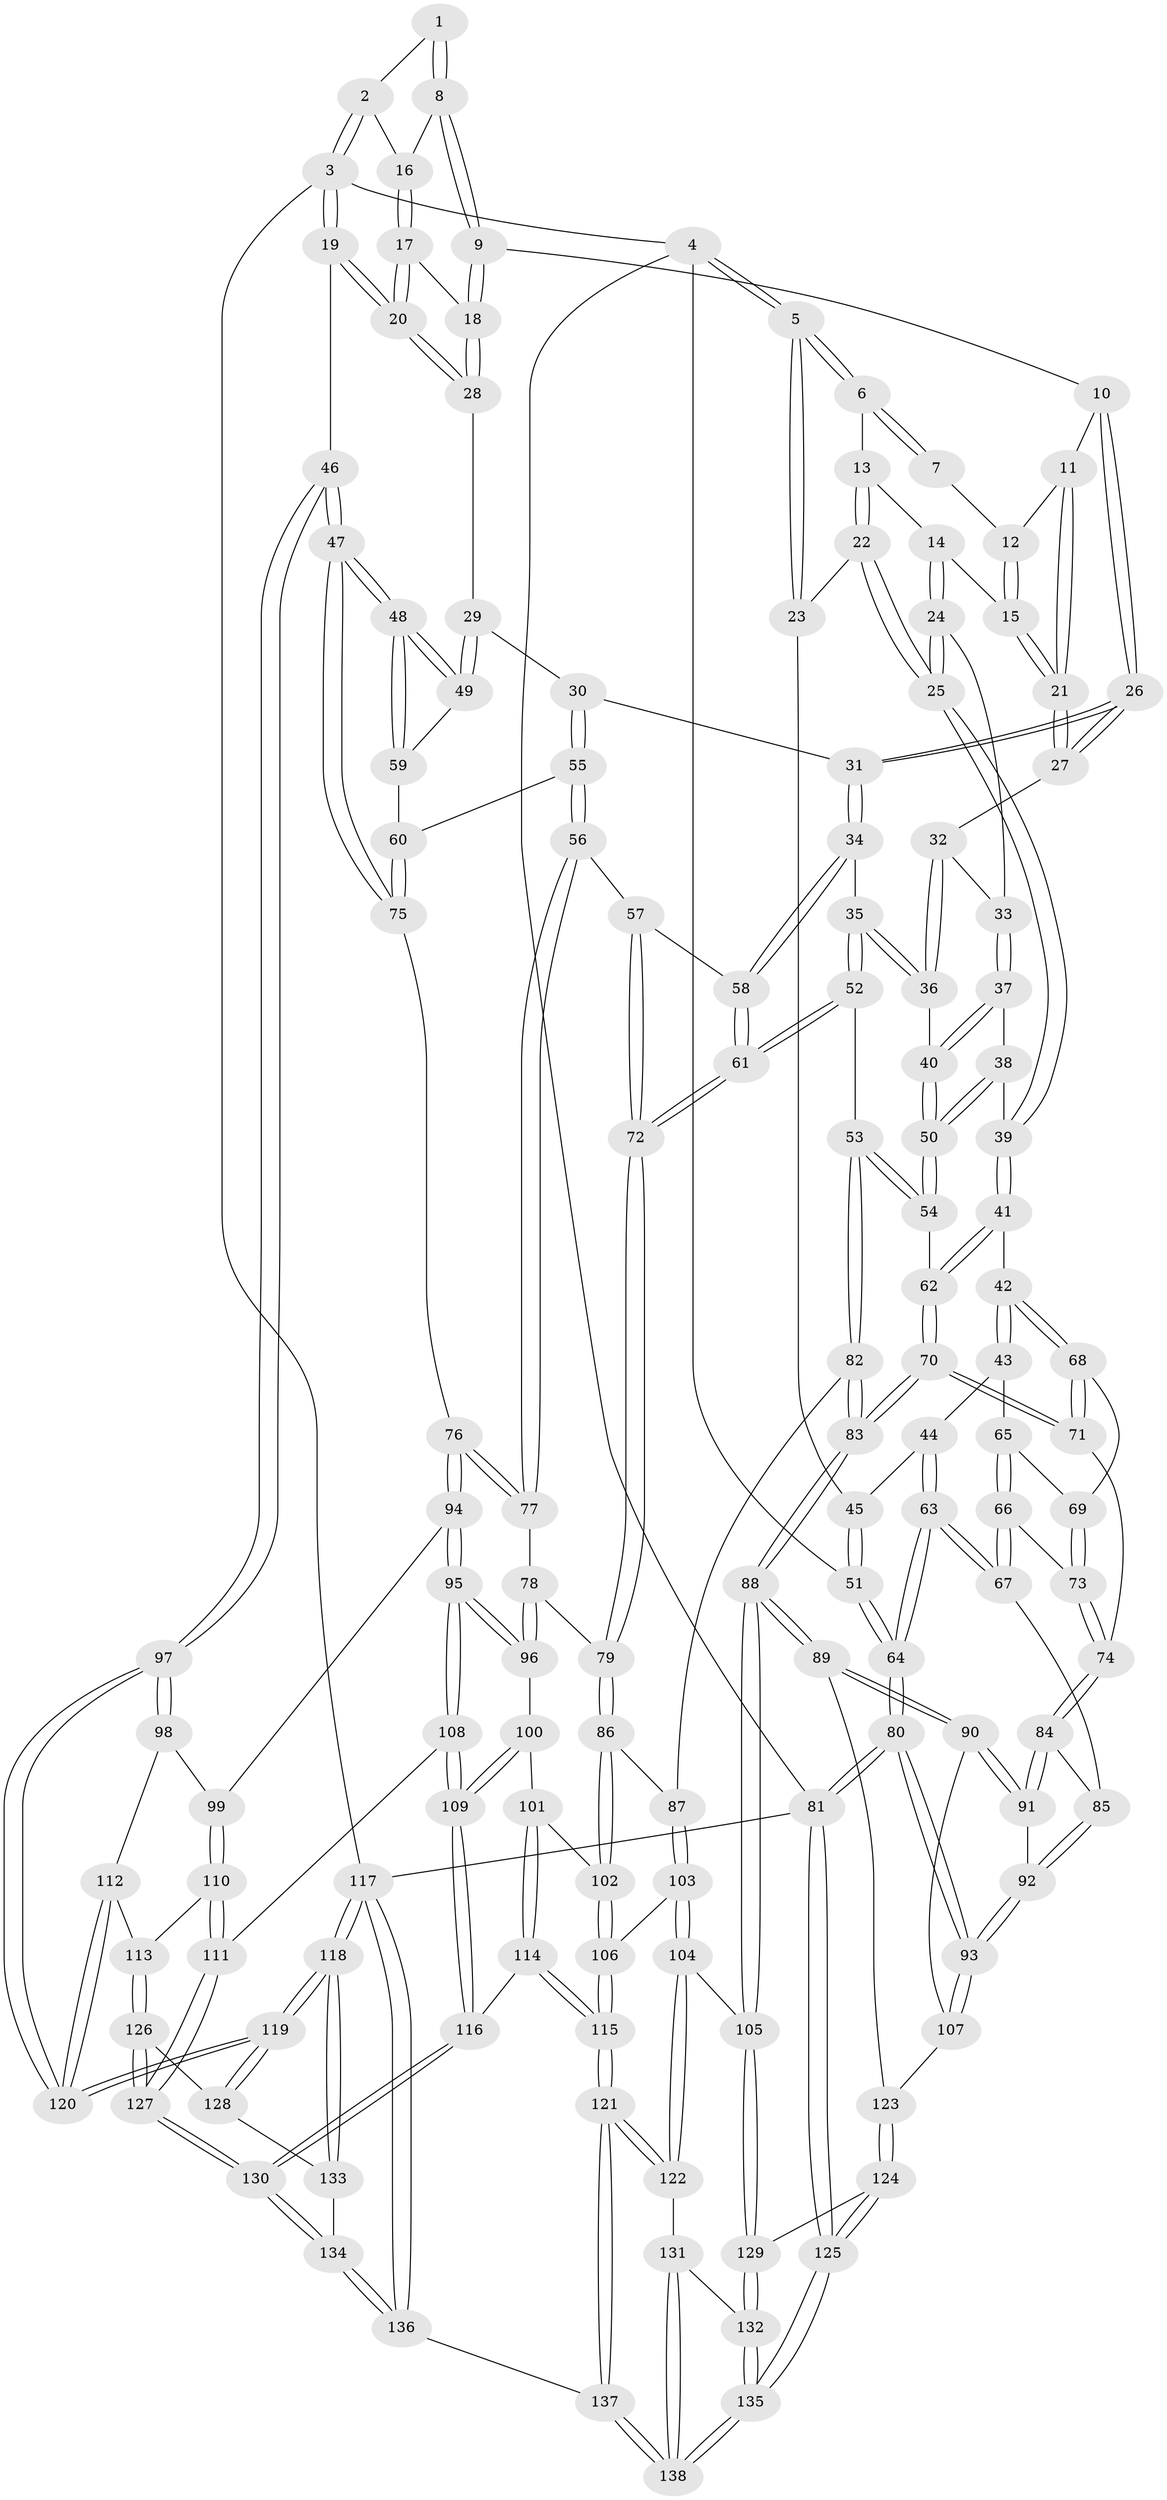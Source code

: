 // coarse degree distribution, {4: 0.2916666666666667, 9: 0.010416666666666666, 5: 0.4479166666666667, 3: 0.0625, 2: 0.010416666666666666, 6: 0.15625, 7: 0.020833333333333332}
// Generated by graph-tools (version 1.1) at 2025/21/03/04/25 18:21:16]
// undirected, 138 vertices, 342 edges
graph export_dot {
graph [start="1"]
  node [color=gray90,style=filled];
  1 [pos="+0.7804408985477376+0"];
  2 [pos="+1+0"];
  3 [pos="+1+0"];
  4 [pos="+0+0"];
  5 [pos="+0+0"];
  6 [pos="+0.3373329175356722+0"];
  7 [pos="+0.678376363757982+0"];
  8 [pos="+0.8065405323313272+0.01405416102271442"];
  9 [pos="+0.7919867442542315+0.07403862650444201"];
  10 [pos="+0.7688143004759748+0.09148165573185506"];
  11 [pos="+0.7203673340648077+0.08356408851417599"];
  12 [pos="+0.6358659049568848+0"];
  13 [pos="+0.38189630989575074+0"];
  14 [pos="+0.3938240890500248+0"];
  15 [pos="+0.5874906995181155+0.0951441615255842"];
  16 [pos="+0.9402100104251437+0.06403612456901846"];
  17 [pos="+0.9469104967947539+0.0866638585617461"];
  18 [pos="+0.8805242572884724+0.15791820945744645"];
  19 [pos="+1+0.20242421715261524"];
  20 [pos="+1+0.18389566820627756"];
  21 [pos="+0.5937042384865666+0.11566565664804779"];
  22 [pos="+0.27506073656642727+0.17998068708348935"];
  23 [pos="+0.19323303876816547+0.16001111483646982"];
  24 [pos="+0.45136540523870217+0.1756847431614354"];
  25 [pos="+0.3092490027482324+0.24384677050224718"];
  26 [pos="+0.7145378479851304+0.2266539034683703"];
  27 [pos="+0.5928104570404005+0.14374547749893696"];
  28 [pos="+0.8867536808982155+0.1988966312904429"];
  29 [pos="+0.8642152910113956+0.2454918193770345"];
  30 [pos="+0.7422825297933706+0.2569881742495997"];
  31 [pos="+0.7220001715035002+0.24662640887196915"];
  32 [pos="+0.5745851909307271+0.1601231033901933"];
  33 [pos="+0.4936980488095883+0.1998317853672978"];
  34 [pos="+0.6619881392181008+0.2968535792776538"];
  35 [pos="+0.6533014233288216+0.30027631541770294"];
  36 [pos="+0.5886986547186821+0.2716439922914622"];
  37 [pos="+0.49327466654463753+0.221298236392902"];
  38 [pos="+0.40045015607982515+0.29399845834381555"];
  39 [pos="+0.3100018940840963+0.26584496343789715"];
  40 [pos="+0.517048749614264+0.2944810078567804"];
  41 [pos="+0.27262854247942236+0.3435983485636339"];
  42 [pos="+0.23622149538700168+0.358967063839999"];
  43 [pos="+0.1659444551577785+0.34378548315243546"];
  44 [pos="+0.12672000454597504+0.31276510427884924"];
  45 [pos="+0.11831747735814406+0.2773775754401096"];
  46 [pos="+1+0.46011935845083574"];
  47 [pos="+1+0.4551580583632315"];
  48 [pos="+1+0.3827024488343859"];
  49 [pos="+0.8984147655688894+0.3016361756341215"];
  50 [pos="+0.49922949943434164+0.3872884167209374"];
  51 [pos="+0+0"];
  52 [pos="+0.5344317959278838+0.4452647173549846"];
  53 [pos="+0.5125682186945739+0.43634664116852073"];
  54 [pos="+0.5095599086669257+0.4348661141560665"];
  55 [pos="+0.7784689243687608+0.41005857838999454"];
  56 [pos="+0.7781521977660896+0.41030909485208616"];
  57 [pos="+0.741150206311182+0.41353050191111135"];
  58 [pos="+0.6940940949996728+0.3973542884004876"];
  59 [pos="+0.8117747134575289+0.3981226315185358"];
  60 [pos="+0.7963216815654203+0.4108552368539629"];
  61 [pos="+0.5355704402044106+0.44633409313387507"];
  62 [pos="+0.3998994553643256+0.464209844804733"];
  63 [pos="+0+0.4315539832865012"];
  64 [pos="+0+0.4298399966934187"];
  65 [pos="+0.11720601499163863+0.41881486508444665"];
  66 [pos="+0.05857132722696647+0.4860621310008374"];
  67 [pos="+0.03471076022095258+0.487344405181717"];
  68 [pos="+0.22752679221750796+0.4049883560673552"];
  69 [pos="+0.17378666124330655+0.45963766307129694"];
  70 [pos="+0.3355655123357024+0.5661048816733275"];
  71 [pos="+0.24447165996155798+0.49967306184253213"];
  72 [pos="+0.6032127547658999+0.5476161710852885"];
  73 [pos="+0.13616049269774724+0.5185690551913827"];
  74 [pos="+0.15141958019128648+0.5344024500473911"];
  75 [pos="+0.9113722040793801+0.49705059275498503"];
  76 [pos="+0.8294453093686852+0.5731732213315351"];
  77 [pos="+0.7539855113431195+0.5391049050789825"];
  78 [pos="+0.684521492695902+0.5586944509205984"];
  79 [pos="+0.6044700026483413+0.5506393104116376"];
  80 [pos="+0+0.7895219054573009"];
  81 [pos="+0+1"];
  82 [pos="+0.4395716440371566+0.628770041378806"];
  83 [pos="+0.328409304467237+0.6444849193004525"];
  84 [pos="+0.15805912339850303+0.5642568179833737"];
  85 [pos="+0.05874803402733133+0.5884452954376839"];
  86 [pos="+0.5983035570537546+0.5701375596794307"];
  87 [pos="+0.4919872708213985+0.6302288883006211"];
  88 [pos="+0.29820110154135465+0.6995394254927225"];
  89 [pos="+0.29034764904851+0.69716885196042"];
  90 [pos="+0.19989568662646476+0.6423403461613231"];
  91 [pos="+0.1732432058872391+0.6183084791992198"];
  92 [pos="+0.06493789900980303+0.6333291468605828"];
  93 [pos="+0+0.7250481222028832"];
  94 [pos="+0.8371620772488866+0.6393038938857739"];
  95 [pos="+0.780356371292824+0.6693317033930304"];
  96 [pos="+0.7427079829701413+0.6558382100259029"];
  97 [pos="+1+0.6195744131504096"];
  98 [pos="+0.8603892094111458+0.6431094347434874"];
  99 [pos="+0.8384757935634414+0.640337331878568"];
  100 [pos="+0.7001938216643614+0.6802022846780927"];
  101 [pos="+0.6401823053148289+0.6747808180929384"];
  102 [pos="+0.6044571618397487+0.607987602144091"];
  103 [pos="+0.5008404147206947+0.7119905552367308"];
  104 [pos="+0.31670939691053757+0.739439936863111"];
  105 [pos="+0.3094836469980055+0.7352641604473595"];
  106 [pos="+0.5331355886430645+0.7340797301496388"];
  107 [pos="+0.03603491856269446+0.7348169195866208"];
  108 [pos="+0.7506475101936179+0.7795032839419388"];
  109 [pos="+0.7438648134665871+0.781656441926721"];
  110 [pos="+0.8654796551770906+0.7579734663434085"];
  111 [pos="+0.8008556095651368+0.7914401354734237"];
  112 [pos="+0.9509590930228243+0.7402243974020032"];
  113 [pos="+0.902611315836514+0.7672014442448861"];
  114 [pos="+0.6378319745839329+0.8263833064501899"];
  115 [pos="+0.5829197964445932+0.8689361577599481"];
  116 [pos="+0.6837306517921476+0.8159939210825314"];
  117 [pos="+1+1"];
  118 [pos="+1+1"];
  119 [pos="+1+0.76345304453581"];
  120 [pos="+1+0.6464844725526804"];
  121 [pos="+0.5745180148709352+0.8828944031912719"];
  122 [pos="+0.44506115749157393+0.8552390926143152"];
  123 [pos="+0.09494759805914418+0.7573676834169779"];
  124 [pos="+0.1265478823090213+0.819920870988628"];
  125 [pos="+0+1"];
  126 [pos="+0.9171452157361203+0.849955583997117"];
  127 [pos="+0.8409508696985594+0.8846053690800079"];
  128 [pos="+0.9208767983857574+0.851934167534723"];
  129 [pos="+0.26826533599176494+0.8044363868231679"];
  130 [pos="+0.8208704773122008+0.93964997725539"];
  131 [pos="+0.3675452738486933+0.9576264737986824"];
  132 [pos="+0.25369970619396354+0.8612124869299099"];
  133 [pos="+0.9471760906065747+0.9125281932854438"];
  134 [pos="+0.8209808497708667+1"];
  135 [pos="+0+1"];
  136 [pos="+0.778774532461766+1"];
  137 [pos="+0.6303404095030852+1"];
  138 [pos="+0.31731660985978816+1"];
  1 -- 2;
  1 -- 8;
  1 -- 8;
  2 -- 3;
  2 -- 3;
  2 -- 16;
  3 -- 4;
  3 -- 19;
  3 -- 19;
  3 -- 117;
  4 -- 5;
  4 -- 5;
  4 -- 51;
  4 -- 81;
  5 -- 6;
  5 -- 6;
  5 -- 23;
  5 -- 23;
  6 -- 7;
  6 -- 7;
  6 -- 13;
  7 -- 12;
  8 -- 9;
  8 -- 9;
  8 -- 16;
  9 -- 10;
  9 -- 18;
  9 -- 18;
  10 -- 11;
  10 -- 26;
  10 -- 26;
  11 -- 12;
  11 -- 21;
  11 -- 21;
  12 -- 15;
  12 -- 15;
  13 -- 14;
  13 -- 22;
  13 -- 22;
  14 -- 15;
  14 -- 24;
  14 -- 24;
  15 -- 21;
  15 -- 21;
  16 -- 17;
  16 -- 17;
  17 -- 18;
  17 -- 20;
  17 -- 20;
  18 -- 28;
  18 -- 28;
  19 -- 20;
  19 -- 20;
  19 -- 46;
  20 -- 28;
  20 -- 28;
  21 -- 27;
  21 -- 27;
  22 -- 23;
  22 -- 25;
  22 -- 25;
  23 -- 45;
  24 -- 25;
  24 -- 25;
  24 -- 33;
  25 -- 39;
  25 -- 39;
  26 -- 27;
  26 -- 27;
  26 -- 31;
  26 -- 31;
  27 -- 32;
  28 -- 29;
  29 -- 30;
  29 -- 49;
  29 -- 49;
  30 -- 31;
  30 -- 55;
  30 -- 55;
  31 -- 34;
  31 -- 34;
  32 -- 33;
  32 -- 36;
  32 -- 36;
  33 -- 37;
  33 -- 37;
  34 -- 35;
  34 -- 58;
  34 -- 58;
  35 -- 36;
  35 -- 36;
  35 -- 52;
  35 -- 52;
  36 -- 40;
  37 -- 38;
  37 -- 40;
  37 -- 40;
  38 -- 39;
  38 -- 50;
  38 -- 50;
  39 -- 41;
  39 -- 41;
  40 -- 50;
  40 -- 50;
  41 -- 42;
  41 -- 62;
  41 -- 62;
  42 -- 43;
  42 -- 43;
  42 -- 68;
  42 -- 68;
  43 -- 44;
  43 -- 65;
  44 -- 45;
  44 -- 63;
  44 -- 63;
  45 -- 51;
  45 -- 51;
  46 -- 47;
  46 -- 47;
  46 -- 97;
  46 -- 97;
  47 -- 48;
  47 -- 48;
  47 -- 75;
  47 -- 75;
  48 -- 49;
  48 -- 49;
  48 -- 59;
  48 -- 59;
  49 -- 59;
  50 -- 54;
  50 -- 54;
  51 -- 64;
  51 -- 64;
  52 -- 53;
  52 -- 61;
  52 -- 61;
  53 -- 54;
  53 -- 54;
  53 -- 82;
  53 -- 82;
  54 -- 62;
  55 -- 56;
  55 -- 56;
  55 -- 60;
  56 -- 57;
  56 -- 77;
  56 -- 77;
  57 -- 58;
  57 -- 72;
  57 -- 72;
  58 -- 61;
  58 -- 61;
  59 -- 60;
  60 -- 75;
  60 -- 75;
  61 -- 72;
  61 -- 72;
  62 -- 70;
  62 -- 70;
  63 -- 64;
  63 -- 64;
  63 -- 67;
  63 -- 67;
  64 -- 80;
  64 -- 80;
  65 -- 66;
  65 -- 66;
  65 -- 69;
  66 -- 67;
  66 -- 67;
  66 -- 73;
  67 -- 85;
  68 -- 69;
  68 -- 71;
  68 -- 71;
  69 -- 73;
  69 -- 73;
  70 -- 71;
  70 -- 71;
  70 -- 83;
  70 -- 83;
  71 -- 74;
  72 -- 79;
  72 -- 79;
  73 -- 74;
  73 -- 74;
  74 -- 84;
  74 -- 84;
  75 -- 76;
  76 -- 77;
  76 -- 77;
  76 -- 94;
  76 -- 94;
  77 -- 78;
  78 -- 79;
  78 -- 96;
  78 -- 96;
  79 -- 86;
  79 -- 86;
  80 -- 81;
  80 -- 81;
  80 -- 93;
  80 -- 93;
  81 -- 125;
  81 -- 125;
  81 -- 117;
  82 -- 83;
  82 -- 83;
  82 -- 87;
  83 -- 88;
  83 -- 88;
  84 -- 85;
  84 -- 91;
  84 -- 91;
  85 -- 92;
  85 -- 92;
  86 -- 87;
  86 -- 102;
  86 -- 102;
  87 -- 103;
  87 -- 103;
  88 -- 89;
  88 -- 89;
  88 -- 105;
  88 -- 105;
  89 -- 90;
  89 -- 90;
  89 -- 123;
  90 -- 91;
  90 -- 91;
  90 -- 107;
  91 -- 92;
  92 -- 93;
  92 -- 93;
  93 -- 107;
  93 -- 107;
  94 -- 95;
  94 -- 95;
  94 -- 99;
  95 -- 96;
  95 -- 96;
  95 -- 108;
  95 -- 108;
  96 -- 100;
  97 -- 98;
  97 -- 98;
  97 -- 120;
  97 -- 120;
  98 -- 99;
  98 -- 112;
  99 -- 110;
  99 -- 110;
  100 -- 101;
  100 -- 109;
  100 -- 109;
  101 -- 102;
  101 -- 114;
  101 -- 114;
  102 -- 106;
  102 -- 106;
  103 -- 104;
  103 -- 104;
  103 -- 106;
  104 -- 105;
  104 -- 122;
  104 -- 122;
  105 -- 129;
  105 -- 129;
  106 -- 115;
  106 -- 115;
  107 -- 123;
  108 -- 109;
  108 -- 109;
  108 -- 111;
  109 -- 116;
  109 -- 116;
  110 -- 111;
  110 -- 111;
  110 -- 113;
  111 -- 127;
  111 -- 127;
  112 -- 113;
  112 -- 120;
  112 -- 120;
  113 -- 126;
  113 -- 126;
  114 -- 115;
  114 -- 115;
  114 -- 116;
  115 -- 121;
  115 -- 121;
  116 -- 130;
  116 -- 130;
  117 -- 118;
  117 -- 118;
  117 -- 136;
  117 -- 136;
  118 -- 119;
  118 -- 119;
  118 -- 133;
  118 -- 133;
  119 -- 120;
  119 -- 120;
  119 -- 128;
  119 -- 128;
  121 -- 122;
  121 -- 122;
  121 -- 137;
  121 -- 137;
  122 -- 131;
  123 -- 124;
  123 -- 124;
  124 -- 125;
  124 -- 125;
  124 -- 129;
  125 -- 135;
  125 -- 135;
  126 -- 127;
  126 -- 127;
  126 -- 128;
  127 -- 130;
  127 -- 130;
  128 -- 133;
  129 -- 132;
  129 -- 132;
  130 -- 134;
  130 -- 134;
  131 -- 132;
  131 -- 138;
  131 -- 138;
  132 -- 135;
  132 -- 135;
  133 -- 134;
  134 -- 136;
  134 -- 136;
  135 -- 138;
  135 -- 138;
  136 -- 137;
  137 -- 138;
  137 -- 138;
}
